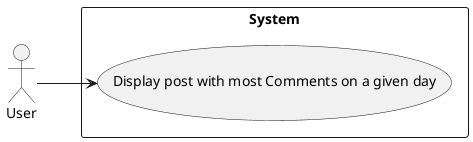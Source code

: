 @startuml UC016
left to right direction
actor "User" as us
rectangle System {
  usecase "Display post with most Comments on a given day" as UC16

}
us --> UC16
@enduml
